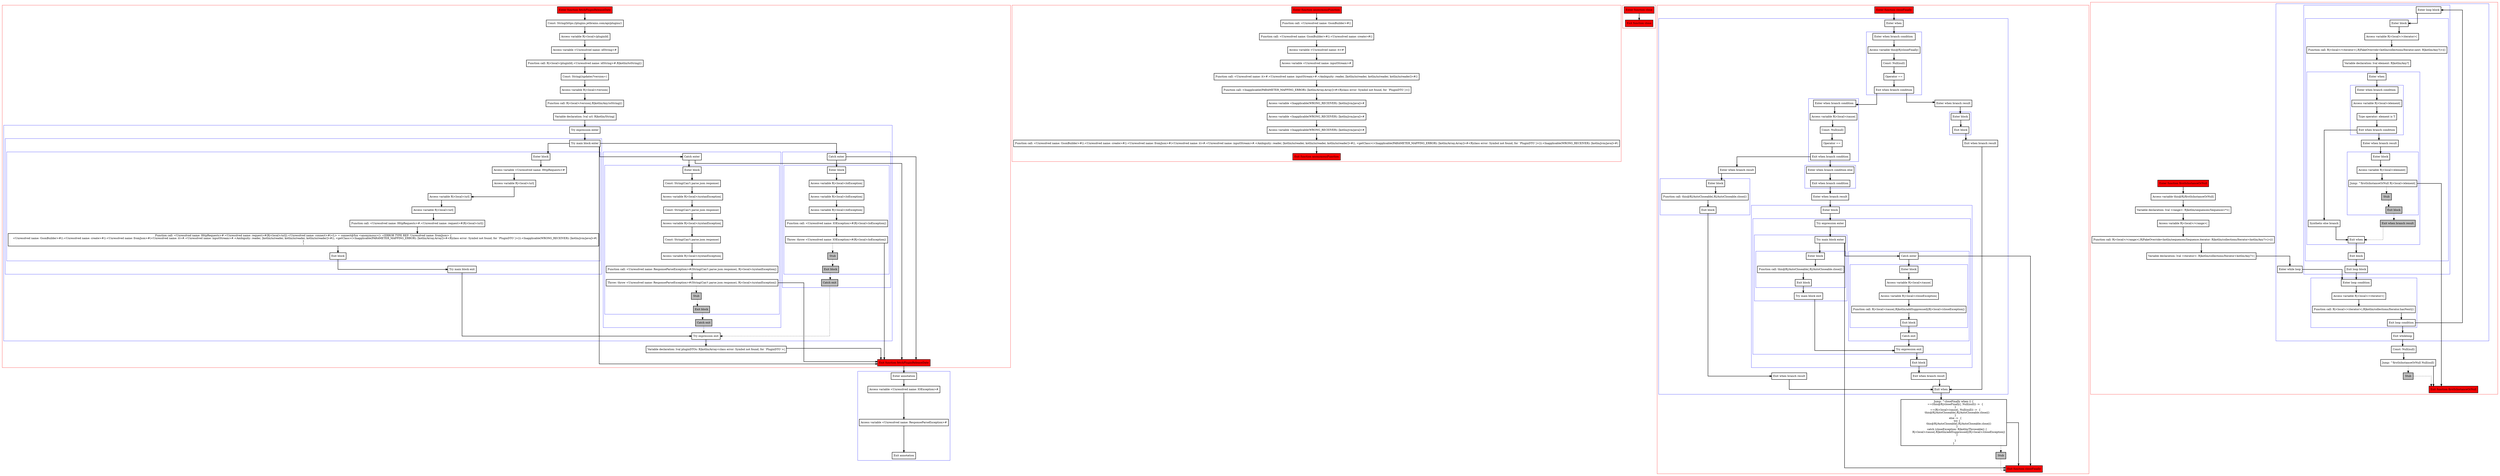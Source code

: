 digraph complex_kt {
  graph [splines=ortho nodesep=3]
  node [shape=box penwidth=2]
  edge [penwidth=2]

  subgraph cluster_0 {
    color=red
    0 [label="Enter function fetchPluginReleaseDate" style="filled" fillcolor=red];
    1 [label="Const: String(https://plugins.jetbrains.com/api/plugins/)"];
    2 [label="Access variable R|<local>/pluginId|"];
    3 [label="Access variable <Unresolved name: idString>#"];
    4 [label="Function call: R|<local>/pluginId|.<Unresolved name: idString>#.R|kotlin/toString|()"];
    5 [label="Const: String(/updates?version=)"];
    6 [label="Access variable R|<local>/version|"];
    7 [label="Function call: R|<local>/version|.R|kotlin/Any.toString|()"];
    8 [label="Variable declaration: lval url: R|kotlin/String|"];
    subgraph cluster_1 {
      color=blue
      9 [label="Try expression enter"];
      subgraph cluster_2 {
        color=blue
        10 [label="Try main block enter"];
        subgraph cluster_3 {
          color=blue
          11 [label="Enter block"];
          12 [label="Access variable <Unresolved name: HttpRequests>#"];
          13 [label="Access variable R|<local>/url|"];
          14 [label="Access variable R|<local>/url|"];
          15 [label="Access variable R|<local>/url|"];
          16 [label="Function call: <Unresolved name: HttpRequests>#.<Unresolved name: request>#(R|<local>/url|)"];
          17 [label="Function call: <Unresolved name: HttpRequests>#.<Unresolved name: request>#(R|<local>/url|).<Unresolved name: connect>#(<L> = connect@fun <anonymous>(): <ERROR TYPE REF: Unresolved name: fromJson> {
    <Unresolved name: GsonBuilder>#().<Unresolved name: create>#().<Unresolved name: fromJson>#(<Unresolved name: it>#.<Unresolved name: inputStream>#.<Ambiguity: reader, [kotlin/io/reader, kotlin/io/reader, kotlin/io/reader]>#(), <getClass>(<Inapplicable(PARAMETER_MAPPING_ERROR): [kotlin/Array.Array]>#<R|class error: Symbol not found, for `PluginDTO`|>()).<Inapplicable(WRONG_RECEIVER): [kotlin/jvm/java]>#)
}
)"];
          18 [label="Exit block"];
        }
        19 [label="Try main block exit"];
      }
      subgraph cluster_4 {
        color=blue
        20 [label="Catch enter"];
        subgraph cluster_5 {
          color=blue
          21 [label="Enter block"];
          22 [label="Const: String(Can't parse json response)"];
          23 [label="Access variable R|<local>/syntaxException|"];
          24 [label="Const: String(Can't parse json response)"];
          25 [label="Access variable R|<local>/syntaxException|"];
          26 [label="Const: String(Can't parse json response)"];
          27 [label="Access variable R|<local>/syntaxException|"];
          28 [label="Function call: <Unresolved name: ResponseParseException>#(String(Can't parse json response), R|<local>/syntaxException|)"];
          29 [label="Throw: throw <Unresolved name: ResponseParseException>#(String(Can't parse json response), R|<local>/syntaxException|)"];
          30 [label="Stub" style="filled" fillcolor=gray];
          31 [label="Exit block" style="filled" fillcolor=gray];
        }
        32 [label="Catch exit" style="filled" fillcolor=gray];
      }
      subgraph cluster_6 {
        color=blue
        33 [label="Catch enter"];
        subgraph cluster_7 {
          color=blue
          34 [label="Enter block"];
          35 [label="Access variable R|<local>/ioException|"];
          36 [label="Access variable R|<local>/ioException|"];
          37 [label="Access variable R|<local>/ioException|"];
          38 [label="Function call: <Unresolved name: IOException>#(R|<local>/ioException|)"];
          39 [label="Throw: throw <Unresolved name: IOException>#(R|<local>/ioException|)"];
          40 [label="Stub" style="filled" fillcolor=gray];
          41 [label="Exit block" style="filled" fillcolor=gray];
        }
        42 [label="Catch exit" style="filled" fillcolor=gray];
      }
      43 [label="Try expression exit"];
    }
    44 [label="Variable declaration: lval pluginDTOs: R|kotlin/Array<class error: Symbol not found, for `PluginDTO`>|"];
    45 [label="Exit function fetchPluginReleaseDate" style="filled" fillcolor=red];
  }
  subgraph cluster_8 {
    color=blue
    46 [label="Enter annotation"];
    47 [label="Access variable <Unresolved name: IOException>#"];
    48 [label="Access variable <Unresolved name: ResponseParseException>#"];
    49 [label="Exit annotation"];
  }

  0 -> {1};
  1 -> {2};
  2 -> {3};
  3 -> {4};
  4 -> {5};
  5 -> {6};
  6 -> {7};
  7 -> {8};
  8 -> {9};
  9 -> {10};
  10 -> {45 33 20 11};
  11 -> {12};
  12 -> {13};
  13 -> {14};
  14 -> {15};
  15 -> {16};
  16 -> {17};
  17 -> {18};
  18 -> {19};
  19 -> {43};
  20 -> {45 21};
  21 -> {22};
  22 -> {23};
  23 -> {24};
  24 -> {25};
  25 -> {26};
  26 -> {27};
  27 -> {28};
  28 -> {29};
  29 -> {45};
  29 -> {30} [style=dotted];
  30 -> {31} [style=dotted];
  31 -> {32} [style=dotted];
  32 -> {43} [style=dotted];
  33 -> {45 34};
  34 -> {35};
  35 -> {36};
  36 -> {37};
  37 -> {38};
  38 -> {39};
  39 -> {45};
  39 -> {40} [style=dotted];
  40 -> {41} [style=dotted];
  41 -> {42} [style=dotted];
  42 -> {43} [style=dotted];
  43 -> {44};
  44 -> {45};
  45 -> {46};
  46 -> {47};
  47 -> {48};
  48 -> {49};

  subgraph cluster_9 {
    color=red
    50 [label="Enter function anonymousFunction" style="filled" fillcolor=red];
    51 [label="Function call: <Unresolved name: GsonBuilder>#()"];
    52 [label="Function call: <Unresolved name: GsonBuilder>#().<Unresolved name: create>#()"];
    53 [label="Access variable <Unresolved name: it>#"];
    54 [label="Access variable <Unresolved name: inputStream>#"];
    55 [label="Function call: <Unresolved name: it>#.<Unresolved name: inputStream>#.<Ambiguity: reader, [kotlin/io/reader, kotlin/io/reader, kotlin/io/reader]>#()"];
    56 [label="Function call: <Inapplicable(PARAMETER_MAPPING_ERROR): [kotlin/Array.Array]>#<R|class error: Symbol not found, for `PluginDTO`|>()"];
    57 [label="Access variable <Inapplicable(WRONG_RECEIVER): [kotlin/jvm/java]>#"];
    58 [label="Access variable <Inapplicable(WRONG_RECEIVER): [kotlin/jvm/java]>#"];
    59 [label="Access variable <Inapplicable(WRONG_RECEIVER): [kotlin/jvm/java]>#"];
    60 [label="Function call: <Unresolved name: GsonBuilder>#().<Unresolved name: create>#().<Unresolved name: fromJson>#(<Unresolved name: it>#.<Unresolved name: inputStream>#.<Ambiguity: reader, [kotlin/io/reader, kotlin/io/reader, kotlin/io/reader]>#(), <getClass>(<Inapplicable(PARAMETER_MAPPING_ERROR): [kotlin/Array.Array]>#<R|class error: Symbol not found, for `PluginDTO`|>()).<Inapplicable(WRONG_RECEIVER): [kotlin/jvm/java]>#)"];
    61 [label="Exit function anonymousFunction" style="filled" fillcolor=red];
  }

  50 -> {51};
  51 -> {52};
  52 -> {53};
  53 -> {54};
  54 -> {55};
  55 -> {56};
  56 -> {57};
  57 -> {58};
  58 -> {59};
  59 -> {60};
  60 -> {61};

  subgraph cluster_10 {
    color=red
    62 [label="Enter function close" style="filled" fillcolor=red];
    63 [label="Exit function close" style="filled" fillcolor=red];
  }

  62 -> {63};

  subgraph cluster_11 {
    color=red
    64 [label="Enter function closeFinally" style="filled" fillcolor=red];
    subgraph cluster_12 {
      color=blue
      65 [label="Enter when"];
      subgraph cluster_13 {
        color=blue
        66 [label="Enter when branch condition "];
        67 [label="Access variable this@R|/closeFinally|"];
        68 [label="Const: Null(null)"];
        69 [label="Operator =="];
        70 [label="Exit when branch condition"];
      }
      subgraph cluster_14 {
        color=blue
        71 [label="Enter when branch condition "];
        72 [label="Access variable R|<local>/cause|"];
        73 [label="Const: Null(null)"];
        74 [label="Operator =="];
        75 [label="Exit when branch condition"];
      }
      subgraph cluster_15 {
        color=blue
        76 [label="Enter when branch condition else"];
        77 [label="Exit when branch condition"];
      }
      78 [label="Enter when branch result"];
      subgraph cluster_16 {
        color=blue
        79 [label="Enter block"];
        subgraph cluster_17 {
          color=blue
          80 [label="Try expression enter"];
          subgraph cluster_18 {
            color=blue
            81 [label="Try main block enter"];
            subgraph cluster_19 {
              color=blue
              82 [label="Enter block"];
              83 [label="Function call: this@R|/AutoCloseable|.R|/AutoCloseable.close|()"];
              84 [label="Exit block"];
            }
            85 [label="Try main block exit"];
          }
          subgraph cluster_20 {
            color=blue
            86 [label="Catch enter"];
            subgraph cluster_21 {
              color=blue
              87 [label="Enter block"];
              88 [label="Access variable R|<local>/cause|"];
              89 [label="Access variable R|<local>/closeException|"];
              90 [label="Function call: R|<local>/cause|.R|kotlin/addSuppressed|(R|<local>/closeException|)"];
              91 [label="Exit block"];
            }
            92 [label="Catch exit"];
          }
          93 [label="Try expression exit"];
        }
        94 [label="Exit block"];
      }
      95 [label="Exit when branch result"];
      96 [label="Enter when branch result"];
      subgraph cluster_22 {
        color=blue
        97 [label="Enter block"];
        98 [label="Function call: this@R|/AutoCloseable|.R|/AutoCloseable.close|()"];
        99 [label="Exit block"];
      }
      100 [label="Exit when branch result"];
      101 [label="Enter when branch result"];
      subgraph cluster_23 {
        color=blue
        102 [label="Enter block"];
        103 [label="Exit block"];
      }
      104 [label="Exit when branch result"];
      105 [label="Exit when"];
    }
    106 [label="Jump: ^closeFinally when () {
    ==(this@R|/closeFinally|, Null(null)) ->  {
    }
    ==(R|<local>/cause|, Null(null)) ->  {
        this@R|/AutoCloseable|.R|/AutoCloseable.close|()
    }
    else ->  {
        try {
            this@R|/AutoCloseable|.R|/AutoCloseable.close|()
        }
        catch (closeException: R|kotlin/Throwable|) {
            R|<local>/cause|.R|kotlin/addSuppressed|(R|<local>/closeException|)
        }

    }
}
"];
    107 [label="Stub" style="filled" fillcolor=gray];
    108 [label="Exit function closeFinally" style="filled" fillcolor=red];
  }

  64 -> {65};
  65 -> {66};
  66 -> {67};
  67 -> {68};
  68 -> {69};
  69 -> {70};
  70 -> {101 71};
  71 -> {72};
  72 -> {73};
  73 -> {74};
  74 -> {75};
  75 -> {96 76};
  76 -> {77};
  77 -> {78};
  78 -> {79};
  79 -> {80};
  80 -> {81};
  81 -> {108 86 82};
  82 -> {83};
  83 -> {84};
  84 -> {85};
  85 -> {93};
  86 -> {108 87};
  87 -> {88};
  88 -> {89};
  89 -> {90};
  90 -> {91};
  91 -> {92};
  92 -> {93};
  93 -> {94};
  94 -> {95};
  95 -> {105};
  96 -> {97};
  97 -> {98};
  98 -> {99};
  99 -> {100};
  100 -> {105};
  101 -> {102};
  102 -> {103};
  103 -> {104};
  104 -> {105};
  105 -> {106};
  106 -> {108};
  106 -> {107} [style=dotted];
  107 -> {108} [style=dotted];

  subgraph cluster_24 {
    color=red
    109 [label="Enter function firstIsInstanceOrNull" style="filled" fillcolor=red];
    110 [label="Access variable this@R|/firstIsInstanceOrNull|"];
    111 [label="Variable declaration: lval <range>: R|kotlin/sequences/Sequence<*>|"];
    112 [label="Access variable R|<local>/<range>|"];
    113 [label="Function call: R|<local>/<range>|.R|FakeOverride<kotlin/sequences/Sequence.iterator: R|kotlin/collections/Iterator<kotlin/Any?>|>|()"];
    114 [label="Variable declaration: lval <iterator>: R|kotlin/collections/Iterator<kotlin/Any?>|"];
    subgraph cluster_25 {
      color=blue
      115 [label="Enter while loop"];
      subgraph cluster_26 {
        color=blue
        116 [label="Enter loop condition"];
        117 [label="Access variable R|<local>/<iterator>|"];
        118 [label="Function call: R|<local>/<iterator>|.R|kotlin/collections/Iterator.hasNext|()"];
        119 [label="Exit loop condition"];
      }
      subgraph cluster_27 {
        color=blue
        120 [label="Enter loop block"];
        subgraph cluster_28 {
          color=blue
          121 [label="Enter block"];
          122 [label="Access variable R|<local>/<iterator>|"];
          123 [label="Function call: R|<local>/<iterator>|.R|FakeOverride<kotlin/collections/Iterator.next: R|kotlin/Any?|>|()"];
          124 [label="Variable declaration: lval element: R|kotlin/Any?|"];
          subgraph cluster_29 {
            color=blue
            125 [label="Enter when"];
            subgraph cluster_30 {
              color=blue
              126 [label="Enter when branch condition "];
              127 [label="Access variable R|<local>/element|"];
              128 [label="Type operator: element is T"];
              129 [label="Exit when branch condition"];
            }
            130 [label="Synthetic else branch"];
            131 [label="Enter when branch result"];
            subgraph cluster_31 {
              color=blue
              132 [label="Enter block"];
              133 [label="Access variable R|<local>/element|"];
              134 [label="Jump: ^firstIsInstanceOrNull R|<local>/element|"];
              135 [label="Stub" style="filled" fillcolor=gray];
              136 [label="Exit block" style="filled" fillcolor=gray];
            }
            137 [label="Exit when branch result" style="filled" fillcolor=gray];
            138 [label="Exit when"];
          }
          139 [label="Exit block"];
        }
        140 [label="Exit loop block"];
      }
      141 [label="Exit whileloop"];
    }
    142 [label="Const: Null(null)"];
    143 [label="Jump: ^firstIsInstanceOrNull Null(null)"];
    144 [label="Stub" style="filled" fillcolor=gray];
    145 [label="Exit function firstIsInstanceOrNull" style="filled" fillcolor=red];
  }

  109 -> {110};
  110 -> {111};
  111 -> {112};
  112 -> {113};
  113 -> {114};
  114 -> {115};
  115 -> {116};
  116 -> {117};
  117 -> {118};
  118 -> {119};
  119 -> {141 120};
  120 -> {121};
  121 -> {122};
  122 -> {123};
  123 -> {124};
  124 -> {125};
  125 -> {126};
  126 -> {127};
  127 -> {128};
  128 -> {129};
  129 -> {131 130};
  130 -> {138};
  131 -> {132};
  132 -> {133};
  133 -> {134};
  134 -> {145};
  134 -> {135} [style=dotted];
  135 -> {136} [style=dotted];
  136 -> {137} [style=dotted];
  137 -> {138} [style=dotted];
  138 -> {139};
  139 -> {140};
  140 -> {116};
  141 -> {142};
  142 -> {143};
  143 -> {145};
  143 -> {144} [style=dotted];
  144 -> {145} [style=dotted];

}

